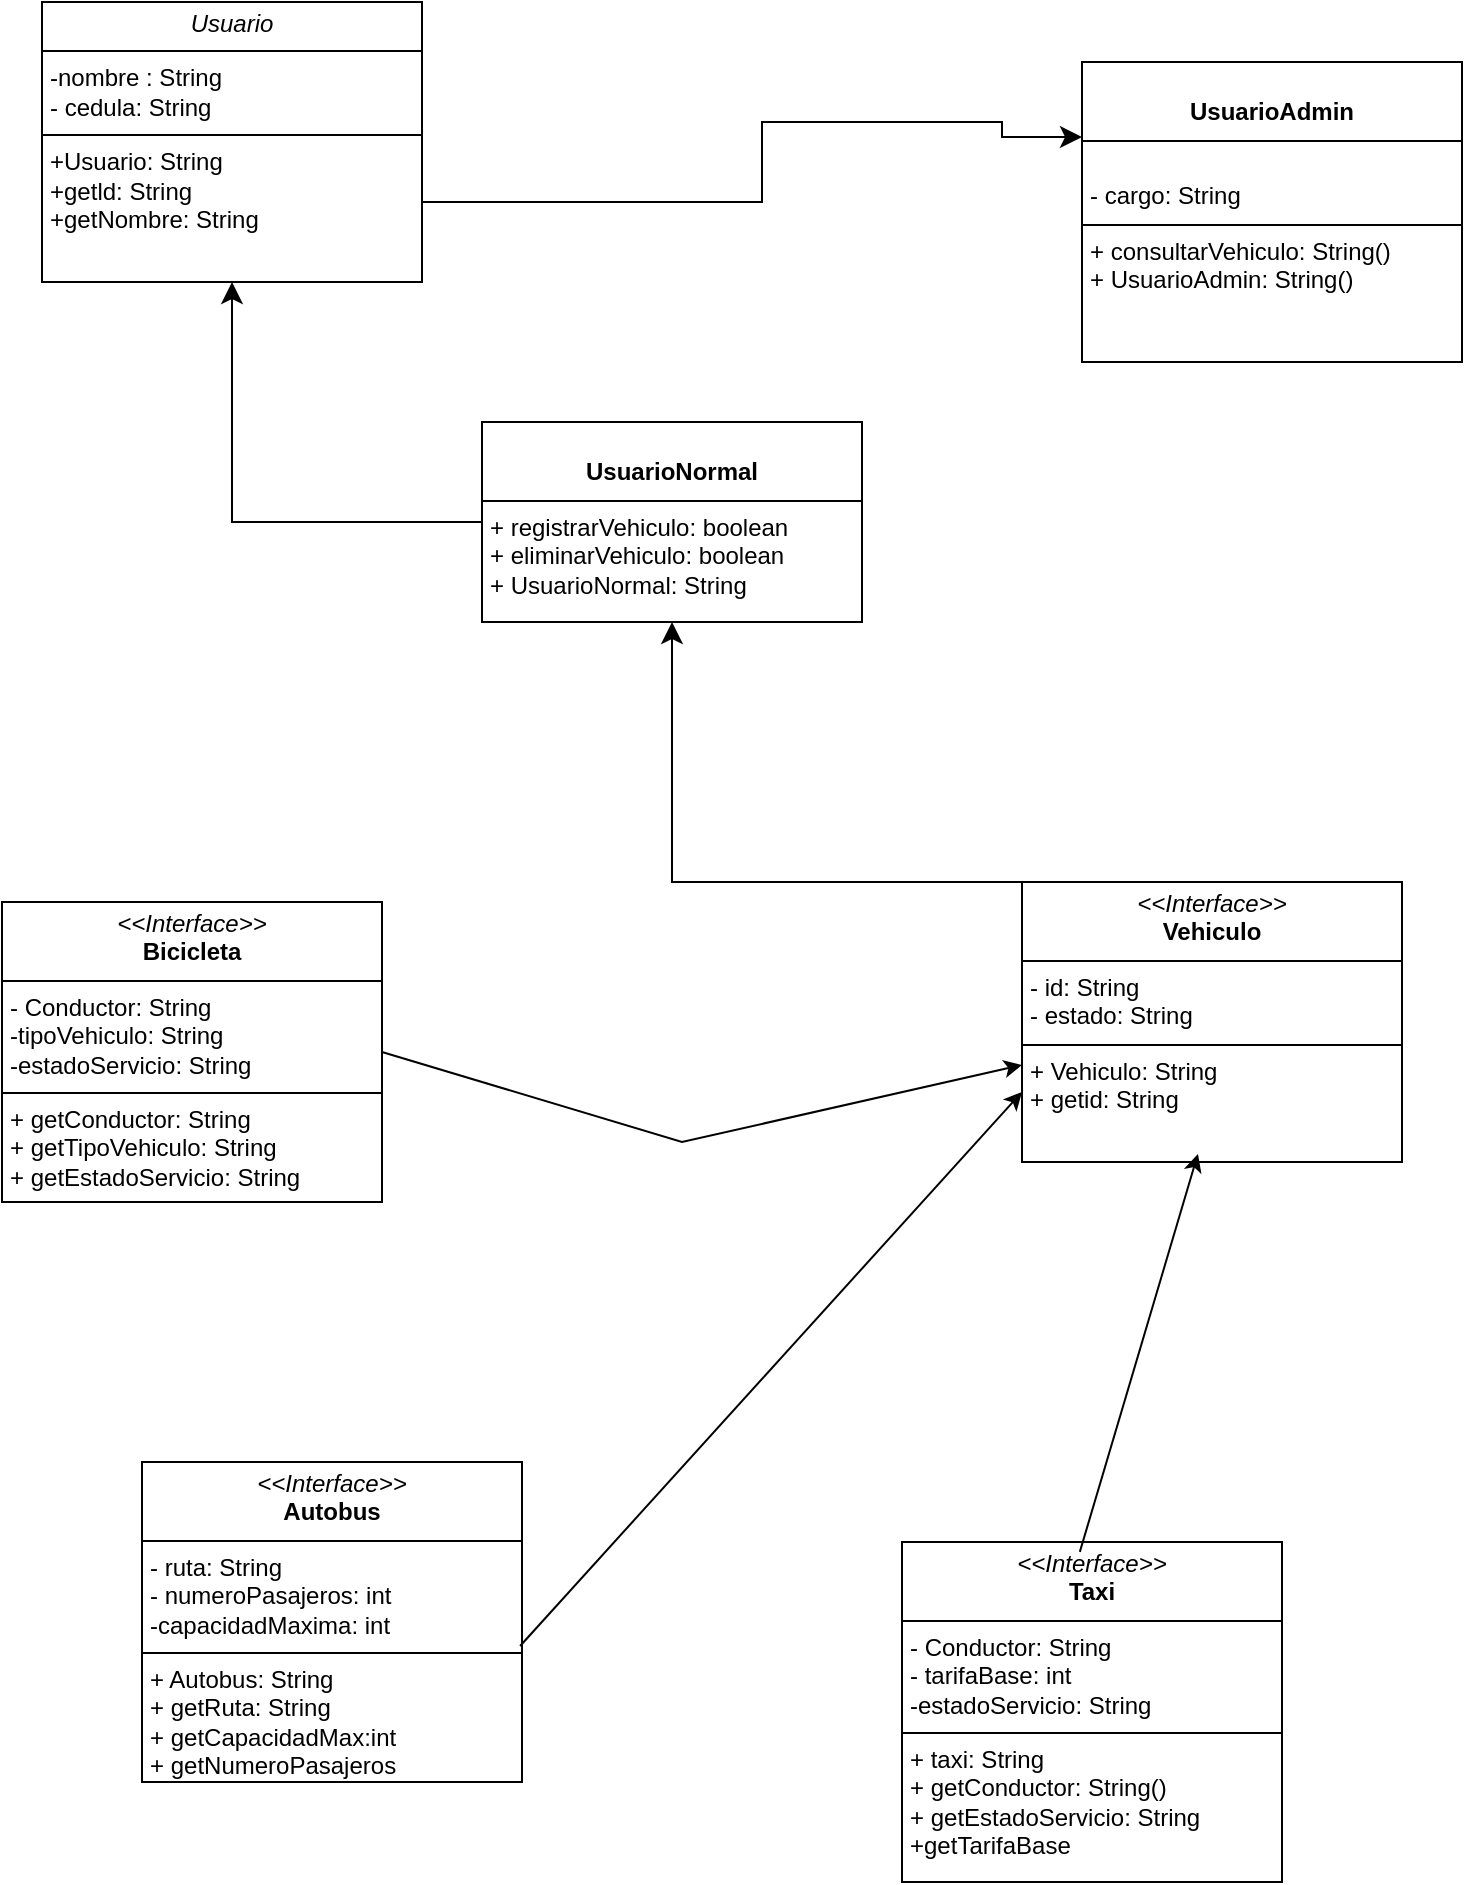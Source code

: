 <mxfile version="28.1.2">
  <diagram name="Página-1" id="VF_uMwUJEpkoiKz8l64F">
    <mxGraphModel dx="1426" dy="743" grid="1" gridSize="10" guides="1" tooltips="1" connect="1" arrows="1" fold="1" page="1" pageScale="1" pageWidth="827" pageHeight="1169" math="0" shadow="0">
      <root>
        <mxCell id="0" />
        <mxCell id="1" parent="0" />
        <mxCell id="IcZFhFs4wktzmLmwzK8A-1" value="&lt;p style=&quot;margin:0px;margin-top:4px;text-align:center;&quot;&gt;&lt;i&gt;&amp;lt;&amp;lt;Interface&amp;gt;&amp;gt;&lt;/i&gt;&lt;br&gt;&lt;b&gt;Vehiculo&lt;/b&gt;&lt;/p&gt;&lt;hr size=&quot;1&quot; style=&quot;border-style:solid;&quot;&gt;&lt;p style=&quot;margin:0px;margin-left:4px;&quot;&gt;- id: String&lt;br&gt;- estado: String&lt;/p&gt;&lt;hr size=&quot;1&quot; style=&quot;border-style:solid;&quot;&gt;&lt;p style=&quot;margin:0px;margin-left:4px;&quot;&gt;+ Vehiculo: String&lt;br&gt;+ getid: String&lt;/p&gt;" style="verticalAlign=top;align=left;overflow=fill;html=1;whiteSpace=wrap;" vertex="1" parent="1">
          <mxGeometry x="560" y="520" width="190" height="140" as="geometry" />
        </mxCell>
        <mxCell id="IcZFhFs4wktzmLmwzK8A-2" value="&lt;p style=&quot;margin:0px;margin-top:4px;text-align:center;&quot;&gt;&lt;br&gt;&lt;b&gt;UsuarioAdmin&lt;/b&gt;&lt;/p&gt;&lt;hr size=&quot;1&quot; style=&quot;border-style:solid;&quot;&gt;&lt;p style=&quot;margin:0px;margin-left:4px;&quot;&gt;&lt;br&gt;- cargo: String&lt;/p&gt;&lt;hr size=&quot;1&quot; style=&quot;border-style:solid;&quot;&gt;&lt;p style=&quot;margin:0px;margin-left:4px;&quot;&gt;+ consultarVehiculo: String()&lt;br&gt;+ UsuarioAdmin: String()&lt;/p&gt;" style="verticalAlign=top;align=left;overflow=fill;html=1;whiteSpace=wrap;" vertex="1" parent="1">
          <mxGeometry x="590" y="110" width="190" height="150" as="geometry" />
        </mxCell>
        <mxCell id="IcZFhFs4wktzmLmwzK8A-3" value="&lt;p style=&quot;margin:0px;margin-top:4px;text-align:center;&quot;&gt;&lt;i&gt;&amp;lt;&amp;lt;Interface&amp;gt;&amp;gt;&lt;/i&gt;&lt;br&gt;&lt;b&gt;Bicicleta&lt;/b&gt;&lt;/p&gt;&lt;hr size=&quot;1&quot; style=&quot;border-style:solid;&quot;&gt;&lt;p style=&quot;margin:0px;margin-left:4px;&quot;&gt;- Conductor: String&lt;br&gt;-tipoVehiculo: String&lt;/p&gt;&lt;p style=&quot;margin:0px;margin-left:4px;&quot;&gt;-estadoServicio: String&lt;/p&gt;&lt;hr size=&quot;1&quot; style=&quot;border-style:solid;&quot;&gt;&lt;p style=&quot;margin:0px;margin-left:4px;&quot;&gt;+ getConductor: String&lt;br&gt;+ getTipoVehiculo: String&lt;/p&gt;&lt;p style=&quot;margin:0px;margin-left:4px;&quot;&gt;+ getEstadoServicio: String&lt;/p&gt;" style="verticalAlign=top;align=left;overflow=fill;html=1;whiteSpace=wrap;" vertex="1" parent="1">
          <mxGeometry x="50" y="530" width="190" height="150" as="geometry" />
        </mxCell>
        <mxCell id="IcZFhFs4wktzmLmwzK8A-4" value="&lt;p style=&quot;margin:0px;margin-top:4px;text-align:center;&quot;&gt;&lt;br&gt;&lt;b&gt;UsuarioNormal&lt;/b&gt;&lt;/p&gt;&lt;hr size=&quot;1&quot; style=&quot;border-style:solid;&quot;&gt;&lt;p style=&quot;margin:0px;margin-left:4px;&quot;&gt;+ registrarVehiculo: boolean&lt;br&gt;+ eliminarVehiculo: boolean&lt;/p&gt;&lt;p style=&quot;margin:0px;margin-left:4px;&quot;&gt;+ UsuarioNormal: String&lt;/p&gt;&lt;p style=&quot;margin:0px;margin-left:4px;&quot;&gt;&lt;br&gt;&lt;/p&gt;" style="verticalAlign=top;align=left;overflow=fill;html=1;whiteSpace=wrap;" vertex="1" parent="1">
          <mxGeometry x="290" y="290" width="190" height="100" as="geometry" />
        </mxCell>
        <mxCell id="IcZFhFs4wktzmLmwzK8A-5" value="&lt;p style=&quot;margin:0px;margin-top:4px;text-align:center;&quot;&gt;&lt;i&gt;Usuario&lt;/i&gt;&lt;br&gt;&lt;/p&gt;&lt;hr size=&quot;1&quot; style=&quot;border-style:solid;&quot;&gt;&lt;p style=&quot;margin:0px;margin-left:4px;&quot;&gt;-nombre : String&lt;br&gt;- cedula: String&lt;/p&gt;&lt;hr size=&quot;1&quot; style=&quot;border-style:solid;&quot;&gt;&lt;p style=&quot;margin:0px;margin-left:4px;&quot;&gt;+Usuario: String&lt;br&gt;+getld: String&lt;/p&gt;&lt;p style=&quot;margin:0px;margin-left:4px;&quot;&gt;+getNombre: String&lt;/p&gt;" style="verticalAlign=top;align=left;overflow=fill;html=1;whiteSpace=wrap;" vertex="1" parent="1">
          <mxGeometry x="70" y="80" width="190" height="140" as="geometry" />
        </mxCell>
        <mxCell id="IcZFhFs4wktzmLmwzK8A-6" value="&lt;p style=&quot;margin:0px;margin-top:4px;text-align:center;&quot;&gt;&lt;i&gt;&amp;lt;&amp;lt;Interface&amp;gt;&amp;gt;&lt;/i&gt;&lt;br&gt;&lt;b&gt;Autobus&lt;/b&gt;&lt;/p&gt;&lt;hr size=&quot;1&quot; style=&quot;border-style:solid;&quot;&gt;&lt;p style=&quot;margin:0px;margin-left:4px;&quot;&gt;- ruta: String&lt;br&gt;- numeroPasajeros: int&lt;/p&gt;&lt;p style=&quot;margin:0px;margin-left:4px;&quot;&gt;-capacidadMaxima: int&lt;/p&gt;&lt;hr size=&quot;1&quot; style=&quot;border-style:solid;&quot;&gt;&lt;p style=&quot;margin:0px;margin-left:4px;&quot;&gt;+ Autobus: String&lt;br&gt;+ getRuta: String&lt;/p&gt;&lt;p style=&quot;margin:0px;margin-left:4px;&quot;&gt;+ getCapacidadMax:int&lt;/p&gt;&lt;p style=&quot;margin:0px;margin-left:4px;&quot;&gt;+ getNumeroPasajeros&lt;/p&gt;" style="verticalAlign=top;align=left;overflow=fill;html=1;whiteSpace=wrap;" vertex="1" parent="1">
          <mxGeometry x="120" y="810" width="190" height="160" as="geometry" />
        </mxCell>
        <mxCell id="IcZFhFs4wktzmLmwzK8A-8" value="&lt;p style=&quot;margin:0px;margin-top:4px;text-align:center;&quot;&gt;&lt;i&gt;&amp;lt;&amp;lt;Interface&amp;gt;&amp;gt;&lt;/i&gt;&lt;br&gt;&lt;b&gt;Taxi&lt;/b&gt;&lt;/p&gt;&lt;hr size=&quot;1&quot; style=&quot;border-style:solid;&quot;&gt;&lt;p style=&quot;margin:0px;margin-left:4px;&quot;&gt;- Conductor: String&lt;br&gt;- tarifaBase: int&lt;/p&gt;&lt;p style=&quot;margin:0px;margin-left:4px;&quot;&gt;-estadoServicio: String&lt;/p&gt;&lt;hr size=&quot;1&quot; style=&quot;border-style:solid;&quot;&gt;&lt;p style=&quot;margin:0px;margin-left:4px;&quot;&gt;+ taxi: String&lt;br&gt;+ getConductor: String()&lt;/p&gt;&lt;p style=&quot;margin:0px;margin-left:4px;&quot;&gt;+ getEstadoServicio: String&lt;/p&gt;&lt;p style=&quot;margin:0px;margin-left:4px;&quot;&gt;+getTarifaBase&lt;/p&gt;" style="verticalAlign=top;align=left;overflow=fill;html=1;whiteSpace=wrap;" vertex="1" parent="1">
          <mxGeometry x="500" y="850" width="190" height="170" as="geometry" />
        </mxCell>
        <mxCell id="IcZFhFs4wktzmLmwzK8A-9" value="" style="edgeStyle=segmentEdgeStyle;endArrow=classic;html=1;curved=0;rounded=0;endSize=8;startSize=8;exitX=0;exitY=0.5;exitDx=0;exitDy=0;" edge="1" parent="1" source="IcZFhFs4wktzmLmwzK8A-1" target="IcZFhFs4wktzmLmwzK8A-4">
          <mxGeometry width="50" height="50" relative="1" as="geometry">
            <mxPoint x="590" y="370" as="sourcePoint" />
            <mxPoint x="640" y="320" as="targetPoint" />
            <Array as="points">
              <mxPoint x="560" y="520" />
              <mxPoint x="385" y="520" />
            </Array>
          </mxGeometry>
        </mxCell>
        <mxCell id="IcZFhFs4wktzmLmwzK8A-10" value="" style="edgeStyle=segmentEdgeStyle;endArrow=classic;html=1;curved=0;rounded=0;endSize=8;startSize=8;" edge="1" parent="1" source="IcZFhFs4wktzmLmwzK8A-4" target="IcZFhFs4wktzmLmwzK8A-5">
          <mxGeometry width="50" height="50" relative="1" as="geometry">
            <mxPoint x="170" y="320" as="sourcePoint" />
            <mxPoint x="220" y="270" as="targetPoint" />
          </mxGeometry>
        </mxCell>
        <mxCell id="IcZFhFs4wktzmLmwzK8A-11" value="" style="edgeStyle=segmentEdgeStyle;endArrow=classic;html=1;curved=0;rounded=0;endSize=8;startSize=8;entryX=0;entryY=0.25;entryDx=0;entryDy=0;exitX=1;exitY=0.857;exitDx=0;exitDy=0;exitPerimeter=0;" edge="1" parent="1" source="IcZFhFs4wktzmLmwzK8A-5" target="IcZFhFs4wktzmLmwzK8A-2">
          <mxGeometry width="50" height="50" relative="1" as="geometry">
            <mxPoint x="480" y="140" as="sourcePoint" />
            <mxPoint x="530" y="90" as="targetPoint" />
            <Array as="points">
              <mxPoint x="260" y="180" />
              <mxPoint x="430" y="180" />
              <mxPoint x="430" y="140" />
              <mxPoint x="550" y="140" />
              <mxPoint x="550" y="148" />
            </Array>
          </mxGeometry>
        </mxCell>
        <mxCell id="IcZFhFs4wktzmLmwzK8A-12" value="" style="endArrow=classic;html=1;rounded=0;exitX=0.995;exitY=0.575;exitDx=0;exitDy=0;exitPerimeter=0;entryX=0;entryY=0.75;entryDx=0;entryDy=0;" edge="1" parent="1" source="IcZFhFs4wktzmLmwzK8A-6" target="IcZFhFs4wktzmLmwzK8A-1">
          <mxGeometry width="50" height="50" relative="1" as="geometry">
            <mxPoint x="310" y="880" as="sourcePoint" />
            <mxPoint x="460" y="690" as="targetPoint" />
          </mxGeometry>
        </mxCell>
        <mxCell id="IcZFhFs4wktzmLmwzK8A-13" value="" style="endArrow=classic;html=1;rounded=0;entryX=0.463;entryY=0.971;entryDx=0;entryDy=0;entryPerimeter=0;exitX=0.468;exitY=0.029;exitDx=0;exitDy=0;exitPerimeter=0;" edge="1" parent="1" source="IcZFhFs4wktzmLmwzK8A-8" target="IcZFhFs4wktzmLmwzK8A-1">
          <mxGeometry width="50" height="50" relative="1" as="geometry">
            <mxPoint x="550" y="730" as="sourcePoint" />
            <mxPoint x="650" y="670" as="targetPoint" />
          </mxGeometry>
        </mxCell>
        <mxCell id="IcZFhFs4wktzmLmwzK8A-14" value="" style="endArrow=classic;html=1;rounded=0;exitX=1;exitY=0.5;exitDx=0;exitDy=0;" edge="1" parent="1" source="IcZFhFs4wktzmLmwzK8A-3" target="IcZFhFs4wktzmLmwzK8A-1">
          <mxGeometry width="50" height="50" relative="1" as="geometry">
            <mxPoint x="300" y="550" as="sourcePoint" />
            <mxPoint x="450" y="590" as="targetPoint" />
            <Array as="points">
              <mxPoint x="390" y="650" />
            </Array>
          </mxGeometry>
        </mxCell>
      </root>
    </mxGraphModel>
  </diagram>
</mxfile>
